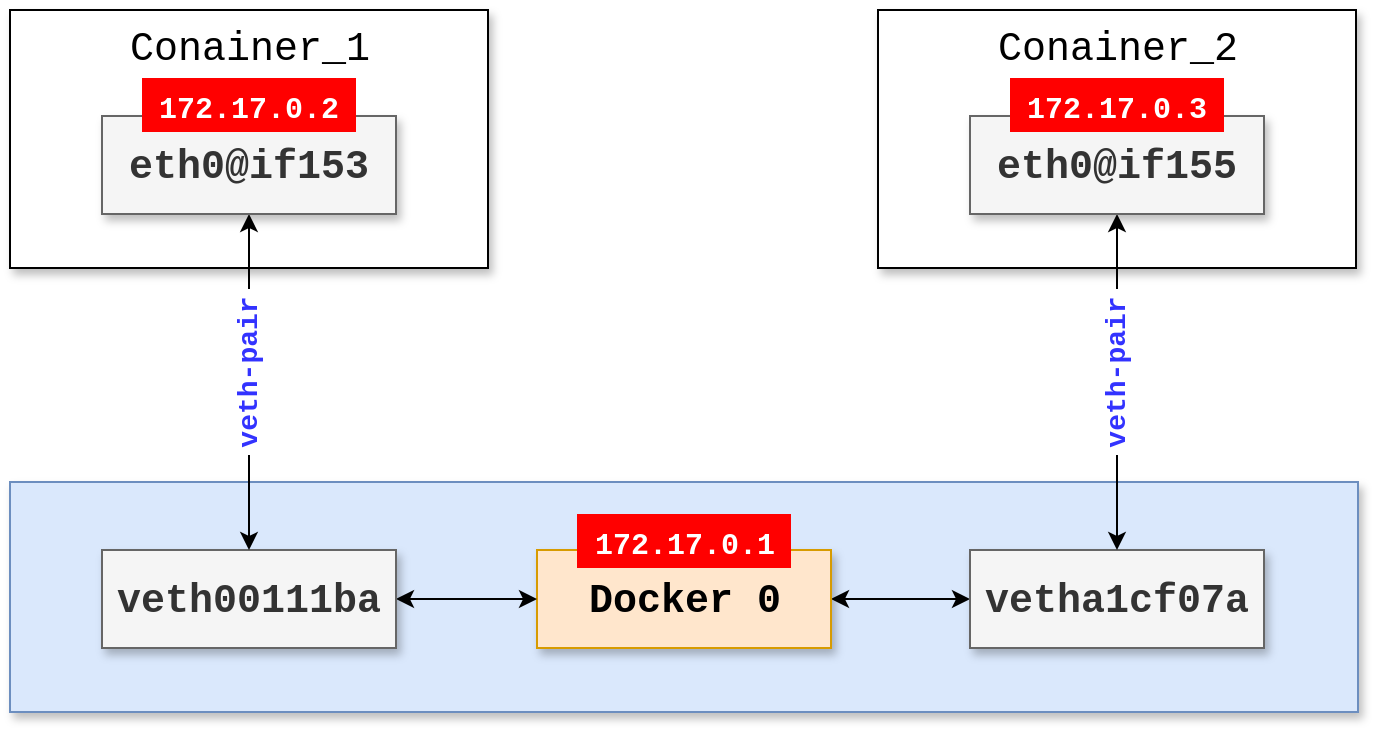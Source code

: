 <mxfile version="14.4.3" type="device"><diagram id="f_zcAXwgO_Yn_SNik5Zs" name="第 1 页"><mxGraphModel dx="1106" dy="827" grid="0" gridSize="10" guides="1" tooltips="1" connect="1" arrows="1" fold="1" page="0" pageScale="1" pageWidth="827" pageHeight="1169" math="0" shadow="0"><root><mxCell id="0"/><mxCell id="1" parent="0"/><mxCell id="E167ngJorfvIGTYT3r8p-11" value="" style="rounded=0;whiteSpace=wrap;html=1;shadow=1;fontFamily=Courier New;fontSize=20;" vertex="1" parent="1"><mxGeometry x="496" y="206" width="239" height="129" as="geometry"/></mxCell><mxCell id="E167ngJorfvIGTYT3r8p-4" value="" style="rounded=0;whiteSpace=wrap;html=1;shadow=1;fontFamily=Courier New;fontSize=20;fillColor=#dae8fc;strokeColor=#6c8ebf;" vertex="1" parent="1"><mxGeometry x="62" y="442" width="674" height="115" as="geometry"/></mxCell><mxCell id="E167ngJorfvIGTYT3r8p-27" style="edgeStyle=orthogonalEdgeStyle;rounded=0;orthogonalLoop=1;jettySize=auto;html=1;startArrow=classic;startFill=1;fontFamily=Courier New;fontSize=20;" edge="1" parent="1" source="E167ngJorfvIGTYT3r8p-1" target="E167ngJorfvIGTYT3r8p-3"><mxGeometry relative="1" as="geometry"/></mxCell><mxCell id="E167ngJorfvIGTYT3r8p-1" value="Docker 0" style="rounded=0;whiteSpace=wrap;html=1;shadow=1;fontSize=20;fontStyle=1;fontFamily=Courier New;fillColor=#ffe6cc;strokeColor=#d79b00;" vertex="1" parent="1"><mxGeometry x="325.5" y="476" width="147" height="49" as="geometry"/></mxCell><mxCell id="E167ngJorfvIGTYT3r8p-26" style="edgeStyle=orthogonalEdgeStyle;rounded=0;orthogonalLoop=1;jettySize=auto;html=1;entryX=0;entryY=0.5;entryDx=0;entryDy=0;startArrow=classic;startFill=1;fontFamily=Courier New;fontSize=20;" edge="1" parent="1" source="E167ngJorfvIGTYT3r8p-2" target="E167ngJorfvIGTYT3r8p-1"><mxGeometry relative="1" as="geometry"/></mxCell><mxCell id="E167ngJorfvIGTYT3r8p-2" value="veth00111ba" style="rounded=0;whiteSpace=wrap;html=1;shadow=1;fontSize=20;fontStyle=1;fontFamily=Courier New;fillColor=#f5f5f5;strokeColor=#666666;fontColor=#333333;" vertex="1" parent="1"><mxGeometry x="108" y="476" width="147" height="49" as="geometry"/></mxCell><mxCell id="E167ngJorfvIGTYT3r8p-3" value="vetha1cf07a" style="rounded=0;whiteSpace=wrap;html=1;shadow=1;fontSize=20;fontStyle=1;fontFamily=Courier New;fillColor=#f5f5f5;strokeColor=#666666;fontColor=#333333;" vertex="1" parent="1"><mxGeometry x="542" y="476" width="147" height="49" as="geometry"/></mxCell><mxCell id="E167ngJorfvIGTYT3r8p-5" value="" style="rounded=0;whiteSpace=wrap;html=1;shadow=1;fontFamily=Courier New;fontSize=20;" vertex="1" parent="1"><mxGeometry x="62" y="206" width="239" height="129" as="geometry"/></mxCell><mxCell id="E167ngJorfvIGTYT3r8p-7" style="edgeStyle=orthogonalEdgeStyle;rounded=0;orthogonalLoop=1;jettySize=auto;html=1;entryX=0.5;entryY=0;entryDx=0;entryDy=0;fontFamily=Courier New;fontSize=20;startArrow=classic;startFill=1;" edge="1" parent="1" source="E167ngJorfvIGTYT3r8p-6" target="E167ngJorfvIGTYT3r8p-2"><mxGeometry relative="1" as="geometry"/></mxCell><mxCell id="E167ngJorfvIGTYT3r8p-6" value="eth0@if153" style="rounded=0;whiteSpace=wrap;html=1;shadow=1;fontSize=20;fontStyle=1;fontFamily=Courier New;fillColor=#f5f5f5;strokeColor=#666666;fontColor=#333333;" vertex="1" parent="1"><mxGeometry x="108" y="259" width="147" height="49" as="geometry"/></mxCell><mxCell id="E167ngJorfvIGTYT3r8p-12" style="edgeStyle=orthogonalEdgeStyle;rounded=0;orthogonalLoop=1;jettySize=auto;html=1;entryX=0.5;entryY=0;entryDx=0;entryDy=0;startArrow=classic;startFill=1;fontFamily=Courier New;fontSize=20;" edge="1" parent="1" source="E167ngJorfvIGTYT3r8p-10" target="E167ngJorfvIGTYT3r8p-3"><mxGeometry relative="1" as="geometry"/></mxCell><mxCell id="E167ngJorfvIGTYT3r8p-10" value="eth0@if155" style="rounded=0;whiteSpace=wrap;html=1;shadow=1;fontSize=20;fontStyle=1;fontFamily=Courier New;fillColor=#f5f5f5;strokeColor=#666666;fontColor=#333333;" vertex="1" parent="1"><mxGeometry x="542" y="259" width="147" height="49" as="geometry"/></mxCell><mxCell id="E167ngJorfvIGTYT3r8p-19" value="&lt;font color=&quot;#ffffff&quot; size=&quot;1&quot;&gt;&lt;b style=&quot;font-size: 15px&quot;&gt;172.17.0.2&lt;/b&gt;&lt;/font&gt;" style="rounded=0;whiteSpace=wrap;html=1;shadow=0;fontFamily=Courier New;fontSize=20;fillColor=#FF0000;strokeColor=none;" vertex="1" parent="1"><mxGeometry x="128" y="240" width="107" height="27" as="geometry"/></mxCell><mxCell id="E167ngJorfvIGTYT3r8p-21" value="&lt;font color=&quot;#ffffff&quot; size=&quot;1&quot;&gt;&lt;b style=&quot;font-size: 15px&quot;&gt;172.17.0.3&lt;/b&gt;&lt;/font&gt;" style="rounded=0;whiteSpace=wrap;html=1;shadow=0;fontFamily=Courier New;fontSize=20;fillColor=#FF0000;strokeColor=none;" vertex="1" parent="1"><mxGeometry x="562" y="240" width="107" height="27" as="geometry"/></mxCell><mxCell id="E167ngJorfvIGTYT3r8p-22" value="&lt;font color=&quot;#ffffff&quot; size=&quot;1&quot;&gt;&lt;b style=&quot;font-size: 15px&quot;&gt;172.17.0.1&lt;/b&gt;&lt;/font&gt;" style="rounded=0;whiteSpace=wrap;html=1;shadow=0;fontFamily=Courier New;fontSize=20;fillColor=#FF0000;strokeColor=none;" vertex="1" parent="1"><mxGeometry x="345.5" y="458" width="107" height="27" as="geometry"/></mxCell><mxCell id="E167ngJorfvIGTYT3r8p-24" value="Conainer_1" style="text;html=1;strokeColor=none;fillColor=none;align=center;verticalAlign=middle;whiteSpace=wrap;rounded=0;shadow=0;fontFamily=Courier New;fontSize=20;" vertex="1" parent="1"><mxGeometry x="161.5" y="215" width="40" height="20" as="geometry"/></mxCell><mxCell id="E167ngJorfvIGTYT3r8p-25" value="Conainer_2" style="text;html=1;strokeColor=none;fillColor=none;align=center;verticalAlign=middle;whiteSpace=wrap;rounded=0;shadow=0;fontFamily=Courier New;fontSize=20;" vertex="1" parent="1"><mxGeometry x="595.5" y="215" width="40" height="20" as="geometry"/></mxCell><mxCell id="E167ngJorfvIGTYT3r8p-28" value="&lt;b style=&quot;font-size: 14px;&quot;&gt;veth-pair&lt;/b&gt;" style="text;html=1;strokeColor=none;align=center;verticalAlign=middle;whiteSpace=wrap;rounded=0;shadow=0;fontFamily=Courier New;fontSize=14;fontColor=#3333FF;rotation=-90;fillColor=#ffffff;" vertex="1" parent="1"><mxGeometry x="140" y="377" width="83" height="20" as="geometry"/></mxCell><mxCell id="E167ngJorfvIGTYT3r8p-30" value="&lt;b style=&quot;font-size: 14px;&quot;&gt;veth-pair&lt;/b&gt;" style="text;html=1;strokeColor=none;align=center;verticalAlign=middle;whiteSpace=wrap;rounded=0;shadow=0;fontFamily=Courier New;fontSize=14;fontColor=#3333FF;rotation=-90;fillColor=#ffffff;" vertex="1" parent="1"><mxGeometry x="574" y="377" width="83" height="20" as="geometry"/></mxCell></root></mxGraphModel></diagram></mxfile>